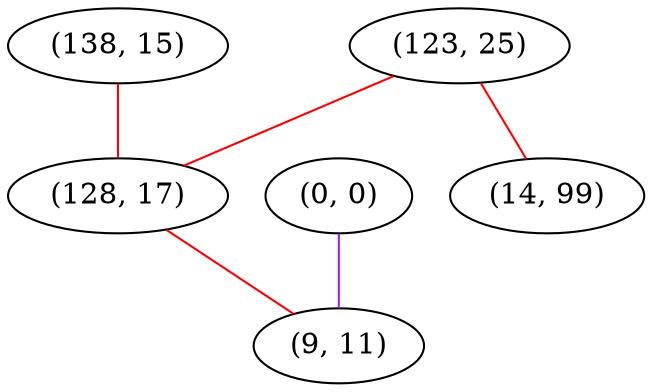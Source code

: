 graph "" {
"(138, 15)";
"(0, 0)";
"(123, 25)";
"(128, 17)";
"(9, 11)";
"(14, 99)";
"(138, 15)" -- "(128, 17)"  [color=red, key=0, weight=1];
"(0, 0)" -- "(9, 11)"  [color=purple, key=0, weight=4];
"(123, 25)" -- "(128, 17)"  [color=red, key=0, weight=1];
"(123, 25)" -- "(14, 99)"  [color=red, key=0, weight=1];
"(128, 17)" -- "(9, 11)"  [color=red, key=0, weight=1];
}
